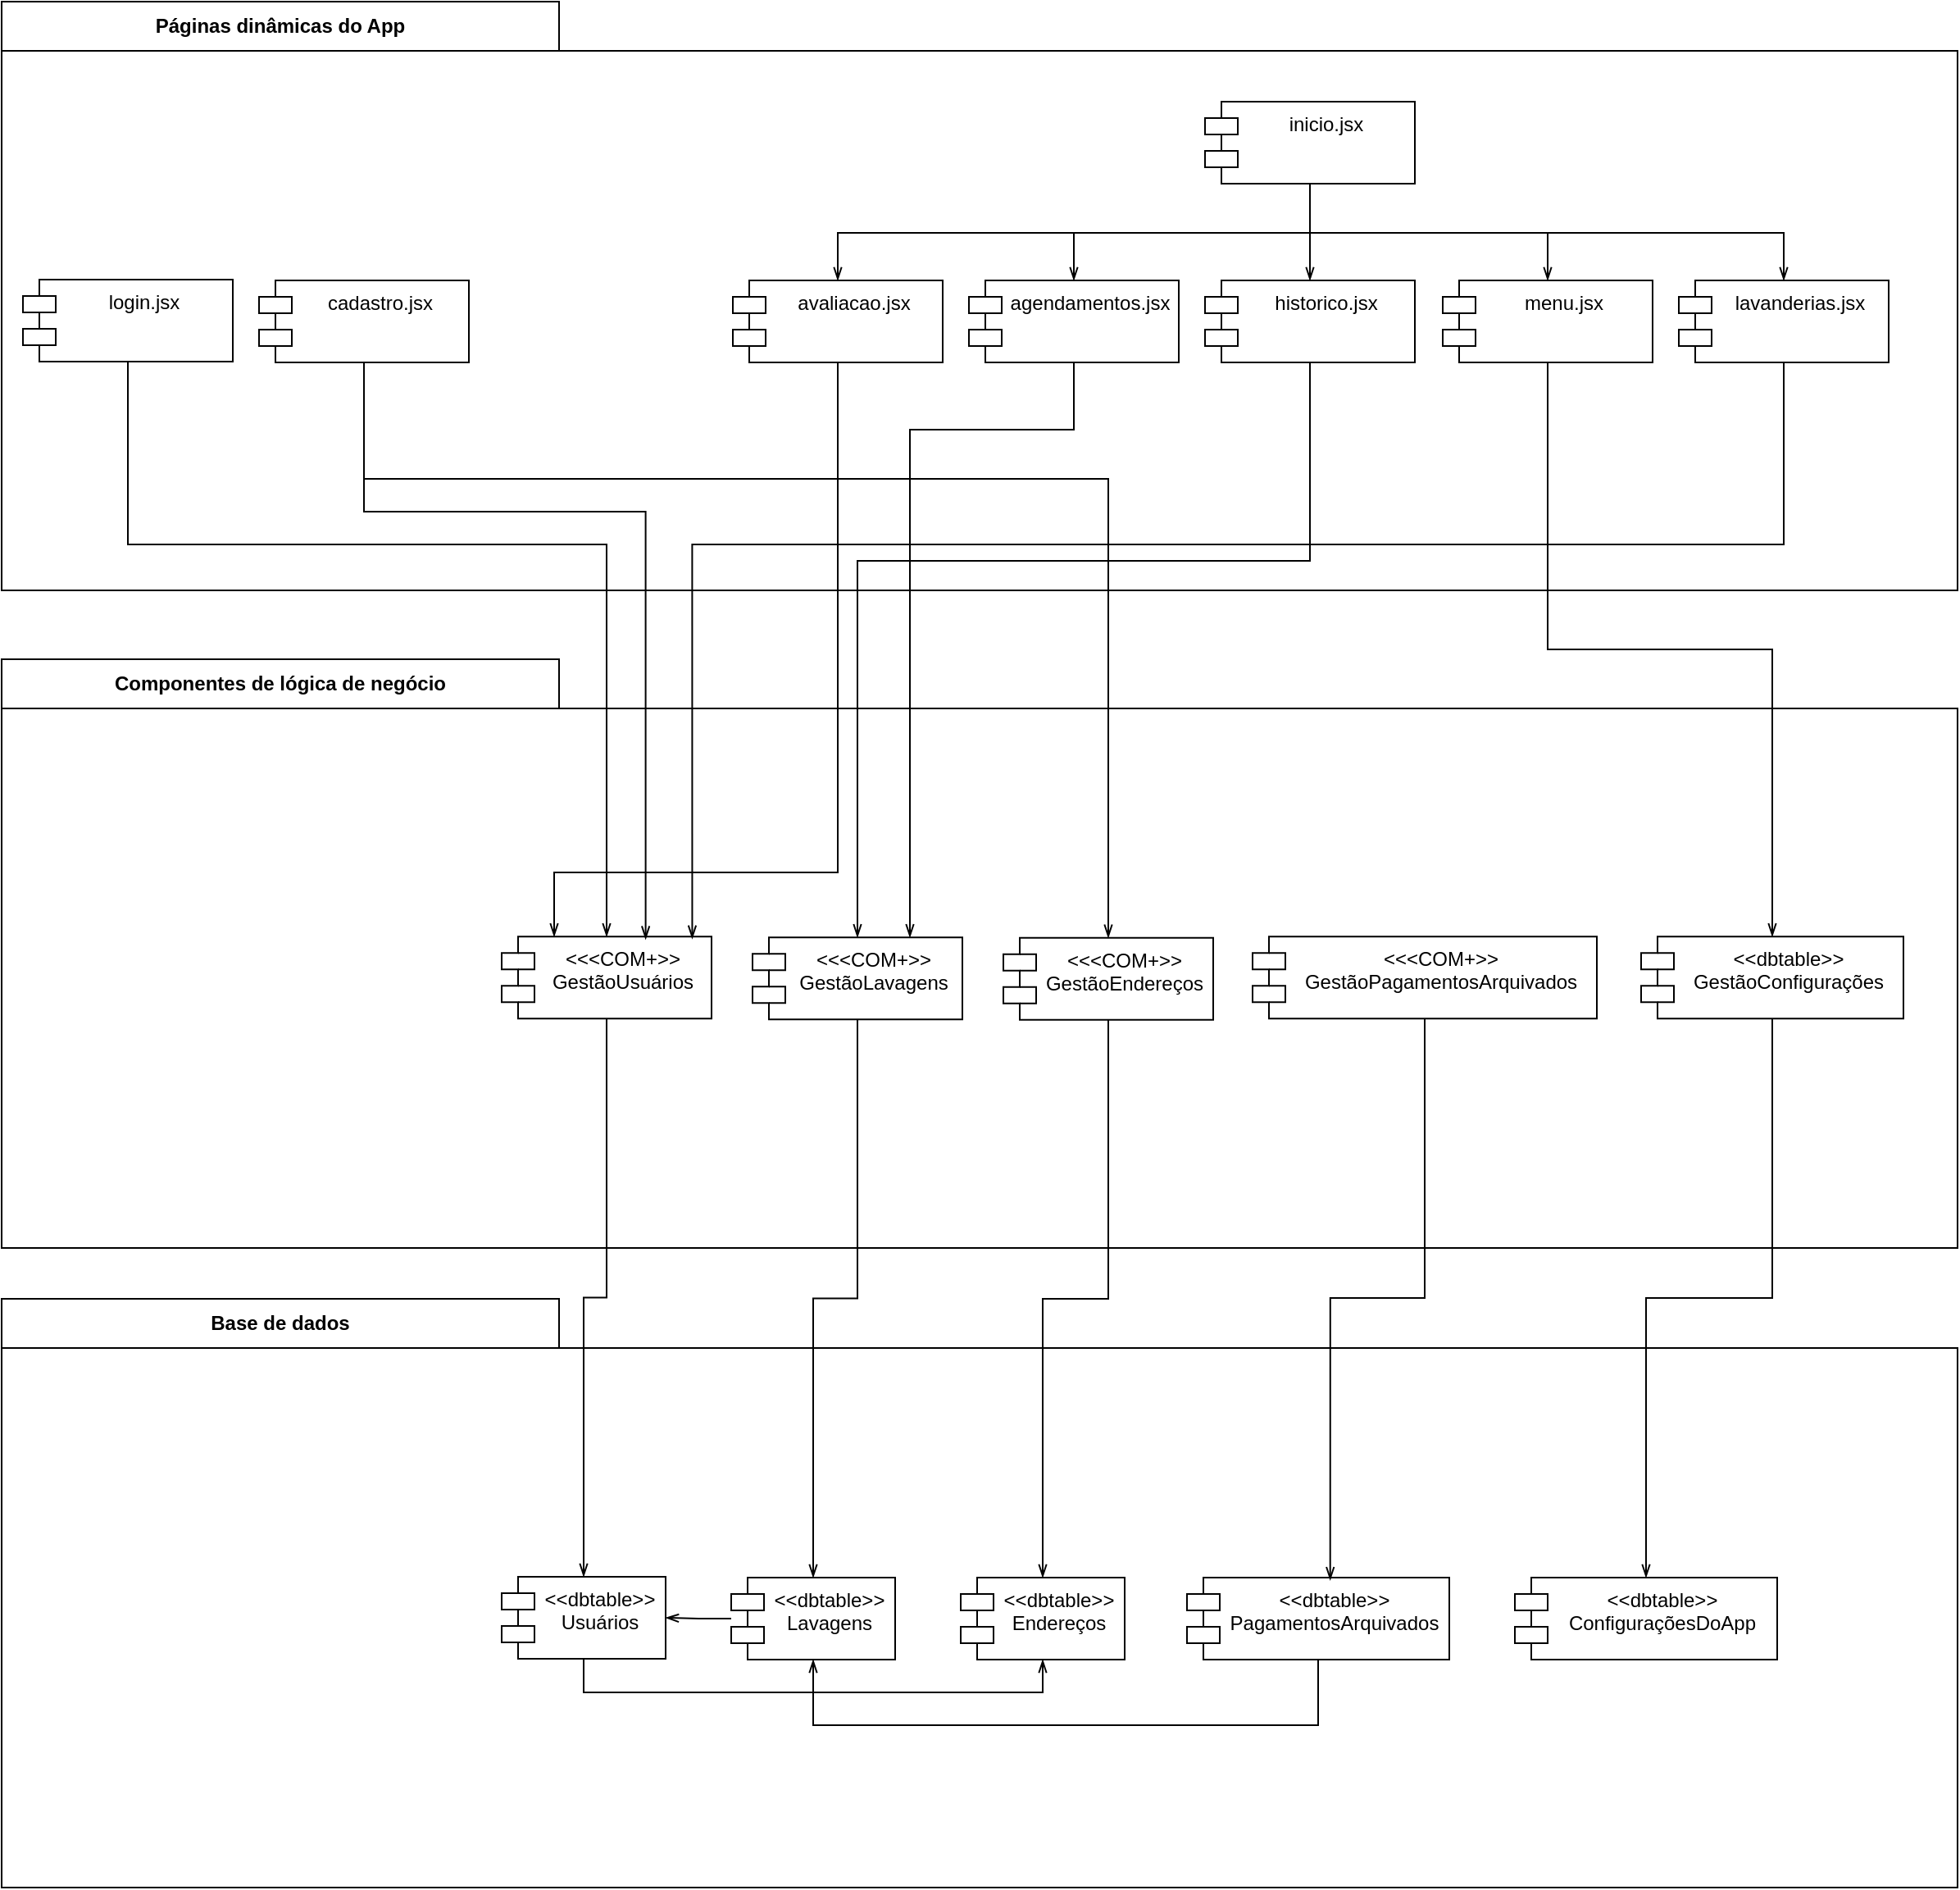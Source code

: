 <mxfile version="20.3.7" type="device"><diagram id="7kEqv_zObSMCUHwTYKeR" name="Página-1"><mxGraphModel dx="2585" dy="1444" grid="1" gridSize="10" guides="1" tooltips="1" connect="1" arrows="1" fold="1" page="1" pageScale="1" pageWidth="1654" pageHeight="1169" math="0" shadow="0"><root><mxCell id="0"/><mxCell id="1" parent="0"/><mxCell id="rrGtIcuBnhxiF5RBzqNm-2" value="&lt;b&gt;Páginas dinâmicas do App&lt;/b&gt;" style="rounded=0;whiteSpace=wrap;html=1;" vertex="1" parent="1"><mxGeometry x="247" y="9" width="340" height="30" as="geometry"/></mxCell><mxCell id="rrGtIcuBnhxiF5RBzqNm-29" value="&lt;b&gt;Componentes de lógica de negócio&lt;/b&gt;" style="rounded=0;whiteSpace=wrap;html=1;" vertex="1" parent="1"><mxGeometry x="247" y="410" width="340" height="30" as="geometry"/></mxCell><mxCell id="rrGtIcuBnhxiF5RBzqNm-32" value="&lt;b&gt;Base de dados&lt;/b&gt;" style="rounded=0;whiteSpace=wrap;html=1;" vertex="1" parent="1"><mxGeometry x="247" y="800" width="340" height="30" as="geometry"/></mxCell><mxCell id="rrGtIcuBnhxiF5RBzqNm-33" value="" style="rounded=0;whiteSpace=wrap;html=1;" vertex="1" parent="1"><mxGeometry x="247" y="830" width="1193" height="329" as="geometry"/></mxCell><mxCell id="rrGtIcuBnhxiF5RBzqNm-34" value="" style="rounded=0;whiteSpace=wrap;html=1;" vertex="1" parent="1"><mxGeometry x="247" y="440" width="1193" height="329" as="geometry"/></mxCell><mxCell id="rrGtIcuBnhxiF5RBzqNm-35" value="" style="rounded=0;whiteSpace=wrap;html=1;" vertex="1" parent="1"><mxGeometry x="247" y="39" width="1193" height="329" as="geometry"/></mxCell><mxCell id="rrGtIcuBnhxiF5RBzqNm-56" style="edgeStyle=orthogonalEdgeStyle;rounded=0;orthogonalLoop=1;jettySize=auto;html=1;entryX=0.5;entryY=1;entryDx=0;entryDy=0;endArrow=openThin;endFill=0;" edge="1" parent="1" source="rrGtIcuBnhxiF5RBzqNm-37" target="rrGtIcuBnhxiF5RBzqNm-39"><mxGeometry relative="1" as="geometry"><Array as="points"><mxPoint x="602" y="1040"/><mxPoint x="882" y="1040"/></Array></mxGeometry></mxCell><mxCell id="rrGtIcuBnhxiF5RBzqNm-37" value="&lt;&lt;dbtable&gt;&gt;&#10;Usuários" style="shape=module;align=left;spacingLeft=20;align=center;verticalAlign=top;" vertex="1" parent="1"><mxGeometry x="552" y="969.5" width="100" height="50" as="geometry"/></mxCell><mxCell id="rrGtIcuBnhxiF5RBzqNm-55" style="edgeStyle=orthogonalEdgeStyle;rounded=0;orthogonalLoop=1;jettySize=auto;html=1;entryX=1;entryY=0.5;entryDx=0;entryDy=0;endArrow=openThin;endFill=0;" edge="1" parent="1" source="rrGtIcuBnhxiF5RBzqNm-38" target="rrGtIcuBnhxiF5RBzqNm-37"><mxGeometry relative="1" as="geometry"/></mxCell><mxCell id="rrGtIcuBnhxiF5RBzqNm-38" value="&lt;&lt;dbtable&gt;&gt;&#10;Lavagens" style="shape=module;align=left;spacingLeft=20;align=center;verticalAlign=top;" vertex="1" parent="1"><mxGeometry x="692" y="970" width="100" height="50" as="geometry"/></mxCell><mxCell id="rrGtIcuBnhxiF5RBzqNm-39" value="&lt;&lt;dbtable&gt;&gt;&#10;Endereços" style="shape=module;align=left;spacingLeft=20;align=center;verticalAlign=top;" vertex="1" parent="1"><mxGeometry x="832" y="970" width="100" height="50" as="geometry"/></mxCell><mxCell id="rrGtIcuBnhxiF5RBzqNm-57" style="edgeStyle=orthogonalEdgeStyle;rounded=0;orthogonalLoop=1;jettySize=auto;html=1;entryX=0.5;entryY=1;entryDx=0;entryDy=0;endArrow=openThin;endFill=0;" edge="1" parent="1" source="rrGtIcuBnhxiF5RBzqNm-40" target="rrGtIcuBnhxiF5RBzqNm-38"><mxGeometry relative="1" as="geometry"><Array as="points"><mxPoint x="1050" y="1060"/><mxPoint x="742" y="1060"/></Array></mxGeometry></mxCell><mxCell id="rrGtIcuBnhxiF5RBzqNm-40" value="&lt;&lt;dbtable&gt;&gt;&#10;PagamentosArquivados" style="shape=module;align=left;spacingLeft=20;align=center;verticalAlign=top;" vertex="1" parent="1"><mxGeometry x="970" y="970" width="160" height="50" as="geometry"/></mxCell><mxCell id="rrGtIcuBnhxiF5RBzqNm-51" style="edgeStyle=orthogonalEdgeStyle;rounded=0;orthogonalLoop=1;jettySize=auto;html=1;entryX=0.5;entryY=0;entryDx=0;entryDy=0;endArrow=openThin;endFill=0;" edge="1" parent="1" source="rrGtIcuBnhxiF5RBzqNm-47" target="rrGtIcuBnhxiF5RBzqNm-37"><mxGeometry relative="1" as="geometry"/></mxCell><mxCell id="rrGtIcuBnhxiF5RBzqNm-47" value="&lt;&lt;&lt;COM+&gt;&gt;&#10;GestãoUsuários" style="shape=module;align=left;spacingLeft=20;align=center;verticalAlign=top;" vertex="1" parent="1"><mxGeometry x="552" y="579.12" width="128" height="50" as="geometry"/></mxCell><mxCell id="rrGtIcuBnhxiF5RBzqNm-52" style="edgeStyle=orthogonalEdgeStyle;rounded=0;orthogonalLoop=1;jettySize=auto;html=1;entryX=0.5;entryY=0;entryDx=0;entryDy=0;endArrow=openThin;endFill=0;" edge="1" parent="1" source="rrGtIcuBnhxiF5RBzqNm-48" target="rrGtIcuBnhxiF5RBzqNm-38"><mxGeometry relative="1" as="geometry"/></mxCell><mxCell id="rrGtIcuBnhxiF5RBzqNm-48" value="&lt;&lt;&lt;COM+&gt;&gt;&#10;GestãoLavagens" style="shape=module;align=left;spacingLeft=20;align=center;verticalAlign=top;" vertex="1" parent="1"><mxGeometry x="705" y="579.62" width="128" height="50" as="geometry"/></mxCell><mxCell id="rrGtIcuBnhxiF5RBzqNm-53" style="edgeStyle=orthogonalEdgeStyle;rounded=0;orthogonalLoop=1;jettySize=auto;html=1;endArrow=openThin;endFill=0;" edge="1" parent="1" source="rrGtIcuBnhxiF5RBzqNm-49" target="rrGtIcuBnhxiF5RBzqNm-39"><mxGeometry relative="1" as="geometry"/></mxCell><mxCell id="rrGtIcuBnhxiF5RBzqNm-49" value="&lt;&lt;&lt;COM+&gt;&gt;&#10;GestãoEndereços" style="shape=module;align=left;spacingLeft=20;align=center;verticalAlign=top;" vertex="1" parent="1"><mxGeometry x="858" y="579.87" width="128" height="50" as="geometry"/></mxCell><mxCell id="rrGtIcuBnhxiF5RBzqNm-54" style="edgeStyle=orthogonalEdgeStyle;rounded=0;orthogonalLoop=1;jettySize=auto;html=1;entryX=0.546;entryY=0.032;entryDx=0;entryDy=0;entryPerimeter=0;endArrow=openThin;endFill=0;" edge="1" parent="1" source="rrGtIcuBnhxiF5RBzqNm-50" target="rrGtIcuBnhxiF5RBzqNm-40"><mxGeometry relative="1" as="geometry"/></mxCell><mxCell id="rrGtIcuBnhxiF5RBzqNm-50" value="&lt;&lt;&lt;COM+&gt;&gt;&#10;GestãoPagamentosArquivados" style="shape=module;align=left;spacingLeft=20;align=center;verticalAlign=top;" vertex="1" parent="1"><mxGeometry x="1010" y="579.12" width="210" height="50" as="geometry"/></mxCell><mxCell id="rrGtIcuBnhxiF5RBzqNm-70" style="edgeStyle=orthogonalEdgeStyle;rounded=0;orthogonalLoop=1;jettySize=auto;html=1;entryX=0.686;entryY=0.034;entryDx=0;entryDy=0;entryPerimeter=0;endArrow=openThin;endFill=0;" edge="1" parent="1" source="rrGtIcuBnhxiF5RBzqNm-59" target="rrGtIcuBnhxiF5RBzqNm-47"><mxGeometry relative="1" as="geometry"><Array as="points"><mxPoint x="468" y="320"/><mxPoint x="640" y="320"/></Array></mxGeometry></mxCell><mxCell id="rrGtIcuBnhxiF5RBzqNm-71" style="edgeStyle=orthogonalEdgeStyle;rounded=0;orthogonalLoop=1;jettySize=auto;html=1;endArrow=openThin;endFill=0;" edge="1" parent="1" source="rrGtIcuBnhxiF5RBzqNm-59" target="rrGtIcuBnhxiF5RBzqNm-49"><mxGeometry relative="1" as="geometry"><Array as="points"><mxPoint x="468" y="300"/><mxPoint x="922" y="300"/></Array></mxGeometry></mxCell><mxCell id="rrGtIcuBnhxiF5RBzqNm-59" value="cadastro.jsx" style="shape=module;align=left;spacingLeft=20;align=center;verticalAlign=top;" vertex="1" parent="1"><mxGeometry x="404" y="179" width="128" height="50" as="geometry"/></mxCell><mxCell id="rrGtIcuBnhxiF5RBzqNm-80" style="edgeStyle=orthogonalEdgeStyle;rounded=0;orthogonalLoop=1;jettySize=auto;html=1;endArrow=openThin;endFill=0;" edge="1" parent="1" source="rrGtIcuBnhxiF5RBzqNm-60" target="rrGtIcuBnhxiF5RBzqNm-66"><mxGeometry relative="1" as="geometry"/></mxCell><mxCell id="rrGtIcuBnhxiF5RBzqNm-81" style="edgeStyle=orthogonalEdgeStyle;rounded=0;orthogonalLoop=1;jettySize=auto;html=1;entryX=0.5;entryY=0;entryDx=0;entryDy=0;endArrow=openThin;endFill=0;" edge="1" parent="1" source="rrGtIcuBnhxiF5RBzqNm-60" target="rrGtIcuBnhxiF5RBzqNm-61"><mxGeometry relative="1" as="geometry"><Array as="points"><mxPoint x="1045" y="150"/><mxPoint x="901" y="150"/></Array></mxGeometry></mxCell><mxCell id="rrGtIcuBnhxiF5RBzqNm-82" style="edgeStyle=orthogonalEdgeStyle;rounded=0;orthogonalLoop=1;jettySize=auto;html=1;entryX=0.5;entryY=0;entryDx=0;entryDy=0;endArrow=openThin;endFill=0;" edge="1" parent="1" source="rrGtIcuBnhxiF5RBzqNm-60" target="rrGtIcuBnhxiF5RBzqNm-62"><mxGeometry relative="1" as="geometry"><Array as="points"><mxPoint x="1045" y="150"/><mxPoint x="757" y="150"/></Array></mxGeometry></mxCell><mxCell id="rrGtIcuBnhxiF5RBzqNm-83" style="edgeStyle=orthogonalEdgeStyle;rounded=0;orthogonalLoop=1;jettySize=auto;html=1;endArrow=openThin;endFill=0;" edge="1" parent="1" source="rrGtIcuBnhxiF5RBzqNm-60" target="rrGtIcuBnhxiF5RBzqNm-63"><mxGeometry relative="1" as="geometry"><Array as="points"><mxPoint x="1045" y="150"/><mxPoint x="1190" y="150"/></Array></mxGeometry></mxCell><mxCell id="rrGtIcuBnhxiF5RBzqNm-84" style="edgeStyle=orthogonalEdgeStyle;rounded=0;orthogonalLoop=1;jettySize=auto;html=1;entryX=0.5;entryY=0;entryDx=0;entryDy=0;endArrow=openThin;endFill=0;" edge="1" parent="1" source="rrGtIcuBnhxiF5RBzqNm-60" target="rrGtIcuBnhxiF5RBzqNm-65"><mxGeometry relative="1" as="geometry"><Array as="points"><mxPoint x="1045" y="150"/><mxPoint x="1334" y="150"/></Array></mxGeometry></mxCell><mxCell id="rrGtIcuBnhxiF5RBzqNm-60" value="inicio.jsx" style="shape=module;align=left;spacingLeft=20;align=center;verticalAlign=top;" vertex="1" parent="1"><mxGeometry x="981" y="70" width="128" height="50" as="geometry"/></mxCell><mxCell id="rrGtIcuBnhxiF5RBzqNm-85" style="edgeStyle=orthogonalEdgeStyle;rounded=0;orthogonalLoop=1;jettySize=auto;html=1;entryX=0.75;entryY=0;entryDx=0;entryDy=0;endArrow=openThin;endFill=0;" edge="1" parent="1" source="rrGtIcuBnhxiF5RBzqNm-61" target="rrGtIcuBnhxiF5RBzqNm-48"><mxGeometry relative="1" as="geometry"><Array as="points"><mxPoint x="901" y="270"/><mxPoint x="801" y="270"/></Array></mxGeometry></mxCell><mxCell id="rrGtIcuBnhxiF5RBzqNm-61" value="agendamentos.jsx" style="shape=module;align=left;spacingLeft=20;align=center;verticalAlign=top;" vertex="1" parent="1"><mxGeometry x="837" y="179" width="128" height="50" as="geometry"/></mxCell><mxCell id="rrGtIcuBnhxiF5RBzqNm-79" style="edgeStyle=orthogonalEdgeStyle;rounded=0;orthogonalLoop=1;jettySize=auto;html=1;entryX=0.25;entryY=0;entryDx=0;entryDy=0;endArrow=openThin;endFill=0;" edge="1" parent="1" source="rrGtIcuBnhxiF5RBzqNm-62" target="rrGtIcuBnhxiF5RBzqNm-47"><mxGeometry relative="1" as="geometry"><Array as="points"><mxPoint x="757" y="540"/><mxPoint x="584" y="540"/></Array></mxGeometry></mxCell><mxCell id="rrGtIcuBnhxiF5RBzqNm-62" value="avaliacao.jsx" style="shape=module;align=left;spacingLeft=20;align=center;verticalAlign=top;" vertex="1" parent="1"><mxGeometry x="693" y="179" width="128" height="50" as="geometry"/></mxCell><mxCell id="rrGtIcuBnhxiF5RBzqNm-76" style="edgeStyle=orthogonalEdgeStyle;rounded=0;orthogonalLoop=1;jettySize=auto;html=1;endArrow=openThin;endFill=0;" edge="1" parent="1" source="rrGtIcuBnhxiF5RBzqNm-63" target="rrGtIcuBnhxiF5RBzqNm-74"><mxGeometry relative="1" as="geometry"/></mxCell><mxCell id="rrGtIcuBnhxiF5RBzqNm-63" value="menu.jsx" style="shape=module;align=left;spacingLeft=20;align=center;verticalAlign=top;" vertex="1" parent="1"><mxGeometry x="1126" y="179" width="128" height="50" as="geometry"/></mxCell><mxCell id="rrGtIcuBnhxiF5RBzqNm-78" style="edgeStyle=orthogonalEdgeStyle;rounded=0;orthogonalLoop=1;jettySize=auto;html=1;entryX=0.908;entryY=0.026;entryDx=0;entryDy=0;entryPerimeter=0;endArrow=openThin;endFill=0;" edge="1" parent="1" source="rrGtIcuBnhxiF5RBzqNm-65" target="rrGtIcuBnhxiF5RBzqNm-47"><mxGeometry relative="1" as="geometry"><Array as="points"><mxPoint x="1334" y="340"/><mxPoint x="668" y="340"/></Array></mxGeometry></mxCell><mxCell id="rrGtIcuBnhxiF5RBzqNm-65" value="lavanderias.jsx" style="shape=module;align=left;spacingLeft=20;align=center;verticalAlign=top;" vertex="1" parent="1"><mxGeometry x="1270" y="179" width="128" height="50" as="geometry"/></mxCell><mxCell id="rrGtIcuBnhxiF5RBzqNm-72" style="edgeStyle=orthogonalEdgeStyle;rounded=0;orthogonalLoop=1;jettySize=auto;html=1;entryX=0.5;entryY=0;entryDx=0;entryDy=0;endArrow=openThin;endFill=0;" edge="1" parent="1" source="rrGtIcuBnhxiF5RBzqNm-66" target="rrGtIcuBnhxiF5RBzqNm-48"><mxGeometry relative="1" as="geometry"><Array as="points"><mxPoint x="1045" y="350"/><mxPoint x="769" y="350"/></Array></mxGeometry></mxCell><mxCell id="rrGtIcuBnhxiF5RBzqNm-66" value="historico.jsx" style="shape=module;align=left;spacingLeft=20;align=center;verticalAlign=top;" vertex="1" parent="1"><mxGeometry x="981" y="179" width="128" height="50" as="geometry"/></mxCell><mxCell id="rrGtIcuBnhxiF5RBzqNm-69" style="edgeStyle=orthogonalEdgeStyle;rounded=0;orthogonalLoop=1;jettySize=auto;html=1;entryX=0.5;entryY=0;entryDx=0;entryDy=0;endArrow=openThin;endFill=0;" edge="1" parent="1" source="rrGtIcuBnhxiF5RBzqNm-67" target="rrGtIcuBnhxiF5RBzqNm-47"><mxGeometry relative="1" as="geometry"><Array as="points"><mxPoint x="324" y="340"/><mxPoint x="616" y="340"/></Array></mxGeometry></mxCell><mxCell id="rrGtIcuBnhxiF5RBzqNm-67" value="login.jsx" style="shape=module;align=left;spacingLeft=20;align=center;verticalAlign=top;" vertex="1" parent="1"><mxGeometry x="260" y="178.5" width="128" height="50" as="geometry"/></mxCell><mxCell id="rrGtIcuBnhxiF5RBzqNm-73" value="&lt;&lt;dbtable&gt;&gt;&#10;ConfiguraçõesDoApp" style="shape=module;align=left;spacingLeft=20;align=center;verticalAlign=top;" vertex="1" parent="1"><mxGeometry x="1170" y="970" width="160" height="50" as="geometry"/></mxCell><mxCell id="rrGtIcuBnhxiF5RBzqNm-75" style="edgeStyle=orthogonalEdgeStyle;rounded=0;orthogonalLoop=1;jettySize=auto;html=1;endArrow=openThin;endFill=0;" edge="1" parent="1" source="rrGtIcuBnhxiF5RBzqNm-74" target="rrGtIcuBnhxiF5RBzqNm-73"><mxGeometry relative="1" as="geometry"/></mxCell><mxCell id="rrGtIcuBnhxiF5RBzqNm-74" value="&lt;&lt;dbtable&gt;&gt;&#10;GestãoConfigurações" style="shape=module;align=left;spacingLeft=20;align=center;verticalAlign=top;" vertex="1" parent="1"><mxGeometry x="1247" y="579.12" width="160" height="50" as="geometry"/></mxCell></root></mxGraphModel></diagram></mxfile>